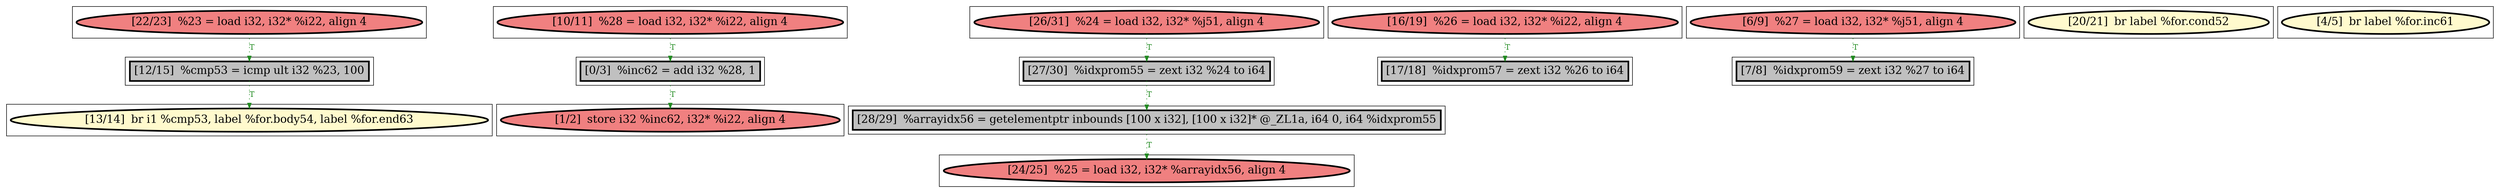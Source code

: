 
digraph G {



node1213->node1204 [style=dotted,color=forestgreen,label="T",fontcolor=forestgreen ]
node1203->node1199 [style=dotted,color=forestgreen,label="T",fontcolor=forestgreen ]
node1208->node1210 [style=dotted,color=forestgreen,label="T",fontcolor=forestgreen ]
node1211->node1208 [style=dotted,color=forestgreen,label="T",fontcolor=forestgreen ]
node1204->node1205 [style=dotted,color=forestgreen,label="T",fontcolor=forestgreen ]
node1206->node1207 [style=dotted,color=forestgreen,label="T",fontcolor=forestgreen ]
node1210->node1212 [style=dotted,color=forestgreen,label="T",fontcolor=forestgreen ]
node1201->node1202 [style=dotted,color=forestgreen,label="T",fontcolor=forestgreen ]
node1199->node1209 [style=dotted,color=forestgreen,label="T",fontcolor=forestgreen ]


subgraph cluster15 {


node1214 [penwidth=3.0,fontsize=20,fillcolor=lemonchiffon,label="[20/21]  br label %for.cond52",shape=ellipse,style=filled ]



}

subgraph cluster13 {


node1212 [penwidth=3.0,fontsize=20,fillcolor=lightcoral,label="[24/25]  %25 = load i32, i32* %arrayidx56, align 4",shape=ellipse,style=filled ]



}

subgraph cluster11 {


node1210 [penwidth=3.0,fontsize=20,fillcolor=grey,label="[28/29]  %arrayidx56 = getelementptr inbounds [100 x i32], [100 x i32]* @_ZL1a, i64 0, i64 %idxprom55",shape=rectangle,style=filled ]



}

subgraph cluster10 {


node1209 [penwidth=3.0,fontsize=20,fillcolor=lightcoral,label="[1/2]  store i32 %inc62, i32* %i22, align 4",shape=ellipse,style=filled ]



}

subgraph cluster9 {


node1208 [penwidth=3.0,fontsize=20,fillcolor=grey,label="[27/30]  %idxprom55 = zext i32 %24 to i64",shape=rectangle,style=filled ]



}

subgraph cluster8 {


node1207 [penwidth=3.0,fontsize=20,fillcolor=grey,label="[17/18]  %idxprom57 = zext i32 %26 to i64",shape=rectangle,style=filled ]



}

subgraph cluster7 {


node1206 [penwidth=3.0,fontsize=20,fillcolor=lightcoral,label="[16/19]  %26 = load i32, i32* %i22, align 4",shape=ellipse,style=filled ]



}

subgraph cluster14 {


node1213 [penwidth=3.0,fontsize=20,fillcolor=lightcoral,label="[22/23]  %23 = load i32, i32* %i22, align 4",shape=ellipse,style=filled ]



}

subgraph cluster6 {


node1205 [penwidth=3.0,fontsize=20,fillcolor=lemonchiffon,label="[13/14]  br i1 %cmp53, label %for.body54, label %for.end63",shape=ellipse,style=filled ]



}

subgraph cluster0 {


node1199 [penwidth=3.0,fontsize=20,fillcolor=grey,label="[0/3]  %inc62 = add i32 %28, 1",shape=rectangle,style=filled ]



}

subgraph cluster12 {


node1211 [penwidth=3.0,fontsize=20,fillcolor=lightcoral,label="[26/31]  %24 = load i32, i32* %j51, align 4",shape=ellipse,style=filled ]



}

subgraph cluster5 {


node1204 [penwidth=3.0,fontsize=20,fillcolor=grey,label="[12/15]  %cmp53 = icmp ult i32 %23, 100",shape=rectangle,style=filled ]



}

subgraph cluster1 {


node1200 [penwidth=3.0,fontsize=20,fillcolor=lemonchiffon,label="[4/5]  br label %for.inc61",shape=ellipse,style=filled ]



}

subgraph cluster2 {


node1201 [penwidth=3.0,fontsize=20,fillcolor=lightcoral,label="[6/9]  %27 = load i32, i32* %j51, align 4",shape=ellipse,style=filled ]



}

subgraph cluster3 {


node1202 [penwidth=3.0,fontsize=20,fillcolor=grey,label="[7/8]  %idxprom59 = zext i32 %27 to i64",shape=rectangle,style=filled ]



}

subgraph cluster4 {


node1203 [penwidth=3.0,fontsize=20,fillcolor=lightcoral,label="[10/11]  %28 = load i32, i32* %i22, align 4",shape=ellipse,style=filled ]



}

}
